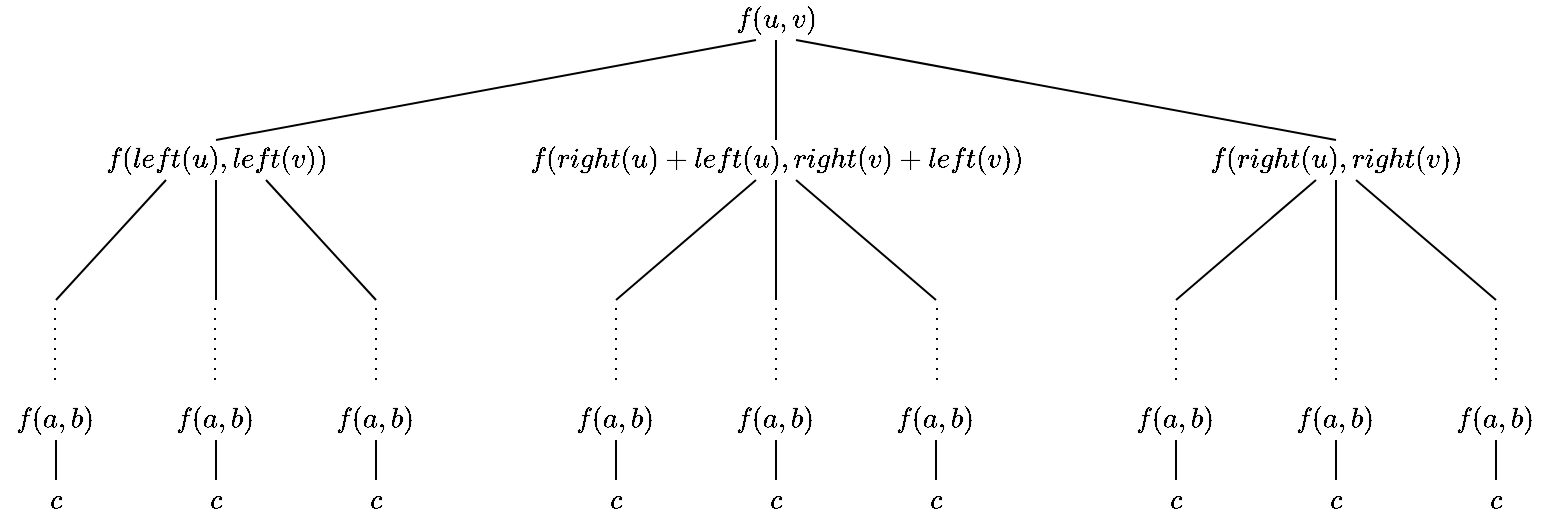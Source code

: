 <mxfile version="13.0.9" type="device"><diagram id="2DJfJL97eZ8lbZc9hb3F" name="Page-1"><mxGraphModel dx="1053" dy="445" grid="1" gridSize="10" guides="1" tooltips="1" connect="1" arrows="1" fold="1" page="1" pageScale="1" pageWidth="827" pageHeight="1169" math="1" shadow="0"><root><mxCell id="0"/><mxCell id="1" parent="0"/><mxCell id="PXcpUXnqfmGvBzkcbcBQ-1" value="$$f(u,v)$$" style="text;html=1;strokeColor=none;fillColor=none;align=center;verticalAlign=middle;whiteSpace=wrap;rounded=0;" parent="1" vertex="1"><mxGeometry x="400" y="130" width="40" height="20" as="geometry"/></mxCell><mxCell id="PXcpUXnqfmGvBzkcbcBQ-2" value="&lt;span style=&quot;font-family: &amp;#34;helvetica&amp;#34; ; font-size: 12px ; font-style: normal ; font-weight: 400 ; letter-spacing: normal ; text-align: center ; text-indent: 0px ; text-transform: none ; word-spacing: 0px ; float: none ; display: inline&quot;&gt;$$f(left(u),left(v))$$&lt;/span&gt;" style="text;html=1;strokeColor=none;fillColor=none;align=center;verticalAlign=middle;whiteSpace=wrap;rounded=0;" parent="1" vertex="1"><mxGeometry x="90" y="200" width="100" height="20" as="geometry"/></mxCell><mxCell id="PXcpUXnqfmGvBzkcbcBQ-6" value="" style="endArrow=none;html=1;exitX=0.5;exitY=0;exitDx=0;exitDy=0;entryX=0.25;entryY=1;entryDx=0;entryDy=0;" parent="1" source="PXcpUXnqfmGvBzkcbcBQ-2" target="PXcpUXnqfmGvBzkcbcBQ-1" edge="1"><mxGeometry width="50" height="50" relative="1" as="geometry"><mxPoint x="280" y="430" as="sourcePoint"/><mxPoint x="270" y="250" as="targetPoint"/></mxGeometry></mxCell><mxCell id="PXcpUXnqfmGvBzkcbcBQ-7" value="$$f(right(u),right(v))$$" style="text;html=1;strokeColor=none;fillColor=none;align=center;verticalAlign=middle;whiteSpace=wrap;rounded=0;" parent="1" vertex="1"><mxGeometry x="680" y="200" width="40" height="20" as="geometry"/></mxCell><mxCell id="PXcpUXnqfmGvBzkcbcBQ-9" value="" style="endArrow=none;html=1;entryX=0.75;entryY=1;entryDx=0;entryDy=0;exitX=0.5;exitY=0;exitDx=0;exitDy=0;" parent="1" source="PXcpUXnqfmGvBzkcbcBQ-7" target="PXcpUXnqfmGvBzkcbcBQ-1" edge="1"><mxGeometry width="50" height="50" relative="1" as="geometry"><mxPoint x="280" y="430" as="sourcePoint"/><mxPoint x="330" y="380" as="targetPoint"/></mxGeometry></mxCell><mxCell id="PXcpUXnqfmGvBzkcbcBQ-15" value="" style="endArrow=none;html=1;entryX=0.25;entryY=1;entryDx=0;entryDy=0;" parent="1" target="PXcpUXnqfmGvBzkcbcBQ-2" edge="1"><mxGeometry width="50" height="50" relative="1" as="geometry"><mxPoint x="60" y="280" as="sourcePoint"/><mxPoint x="330" y="360" as="targetPoint"/></mxGeometry></mxCell><mxCell id="PXcpUXnqfmGvBzkcbcBQ-16" value="" style="endArrow=none;html=1;entryX=0.75;entryY=1;entryDx=0;entryDy=0;" parent="1" target="PXcpUXnqfmGvBzkcbcBQ-2" edge="1"><mxGeometry width="50" height="50" relative="1" as="geometry"><mxPoint x="220" y="280" as="sourcePoint"/><mxPoint x="330" y="360" as="targetPoint"/></mxGeometry></mxCell><mxCell id="PXcpUXnqfmGvBzkcbcBQ-33" value="" style="endArrow=none;dashed=1;html=1;dashPattern=1 4;" parent="1" edge="1"><mxGeometry width="50" height="50" relative="1" as="geometry"><mxPoint x="700" y="320" as="sourcePoint"/><mxPoint x="700" y="280" as="targetPoint"/></mxGeometry></mxCell><mxCell id="PXcpUXnqfmGvBzkcbcBQ-34" value="" style="endArrow=none;dashed=1;html=1;dashPattern=1 4;" parent="1" edge="1"><mxGeometry width="50" height="50" relative="1" as="geometry"><mxPoint x="59.5" y="320" as="sourcePoint"/><mxPoint x="59.5" y="280" as="targetPoint"/></mxGeometry></mxCell><mxCell id="PXcpUXnqfmGvBzkcbcBQ-36" value="" style="endArrow=none;dashed=1;html=1;dashPattern=1 4;" parent="1" edge="1"><mxGeometry width="50" height="50" relative="1" as="geometry"><mxPoint x="139.5" y="320" as="sourcePoint"/><mxPoint x="139.5" y="280" as="targetPoint"/></mxGeometry></mxCell><mxCell id="PXcpUXnqfmGvBzkcbcBQ-38" value="" style="endArrow=none;dashed=1;html=1;dashPattern=1 4;" parent="1" edge="1"><mxGeometry width="50" height="50" relative="1" as="geometry"><mxPoint x="220" y="320" as="sourcePoint"/><mxPoint x="220" y="280" as="targetPoint"/></mxGeometry></mxCell><mxCell id="PXcpUXnqfmGvBzkcbcBQ-41" value="" style="endArrow=none;dashed=1;html=1;dashPattern=1 4;" parent="1" edge="1"><mxGeometry width="50" height="50" relative="1" as="geometry"><mxPoint x="340" y="320" as="sourcePoint"/><mxPoint x="340" y="280" as="targetPoint"/></mxGeometry></mxCell><mxCell id="PXcpUXnqfmGvBzkcbcBQ-43" value="" style="endArrow=none;dashed=1;html=1;dashPattern=1 4;" parent="1" edge="1"><mxGeometry width="50" height="50" relative="1" as="geometry"><mxPoint x="420" y="320" as="sourcePoint"/><mxPoint x="420" y="280" as="targetPoint"/></mxGeometry></mxCell><mxCell id="PXcpUXnqfmGvBzkcbcBQ-45" value="" style="endArrow=none;dashed=1;html=1;dashPattern=1 4;" parent="1" edge="1"><mxGeometry width="50" height="50" relative="1" as="geometry"><mxPoint x="500.5" y="320" as="sourcePoint"/><mxPoint x="500.5" y="280" as="targetPoint"/></mxGeometry></mxCell><mxCell id="PXcpUXnqfmGvBzkcbcBQ-48" value="" style="endArrow=none;dashed=1;html=1;dashPattern=1 4;" parent="1" edge="1"><mxGeometry width="50" height="50" relative="1" as="geometry"><mxPoint x="620" y="320" as="sourcePoint"/><mxPoint x="620" y="280" as="targetPoint"/></mxGeometry></mxCell><mxCell id="PXcpUXnqfmGvBzkcbcBQ-49" value="$$f(right(u)+left(u),right(v)+left(v))$$" style="text;html=1;strokeColor=none;fillColor=none;align=center;verticalAlign=middle;whiteSpace=wrap;rounded=0;" parent="1" vertex="1"><mxGeometry x="400" y="200" width="40" height="20" as="geometry"/></mxCell><mxCell id="PXcpUXnqfmGvBzkcbcBQ-51" value="" style="endArrow=none;html=1;entryX=0.5;entryY=1;entryDx=0;entryDy=0;exitX=0.5;exitY=0;exitDx=0;exitDy=0;" parent="1" source="PXcpUXnqfmGvBzkcbcBQ-49" target="PXcpUXnqfmGvBzkcbcBQ-1" edge="1"><mxGeometry width="50" height="50" relative="1" as="geometry"><mxPoint x="360" y="410" as="sourcePoint"/><mxPoint x="410" y="360" as="targetPoint"/></mxGeometry></mxCell><mxCell id="PXcpUXnqfmGvBzkcbcBQ-54" value="" style="endArrow=none;html=1;entryX=0.5;entryY=1;entryDx=0;entryDy=0;" parent="1" target="PXcpUXnqfmGvBzkcbcBQ-2" edge="1"><mxGeometry width="50" height="50" relative="1" as="geometry"><mxPoint x="140" y="280" as="sourcePoint"/><mxPoint x="140" y="200" as="targetPoint"/></mxGeometry></mxCell><mxCell id="PXcpUXnqfmGvBzkcbcBQ-76" value="" style="endArrow=none;html=1;entryX=0.25;entryY=1;entryDx=0;entryDy=0;" parent="1" target="PXcpUXnqfmGvBzkcbcBQ-7" edge="1"><mxGeometry width="50" height="50" relative="1" as="geometry"><mxPoint x="620" y="280" as="sourcePoint"/><mxPoint x="650" y="230" as="targetPoint"/></mxGeometry></mxCell><mxCell id="PXcpUXnqfmGvBzkcbcBQ-78" value="" style="endArrow=none;html=1;entryX=0.75;entryY=1;entryDx=0;entryDy=0;" parent="1" target="PXcpUXnqfmGvBzkcbcBQ-7" edge="1"><mxGeometry width="50" height="50" relative="1" as="geometry"><mxPoint x="780" y="280" as="sourcePoint"/><mxPoint x="700" y="230" as="targetPoint"/></mxGeometry></mxCell><mxCell id="PXcpUXnqfmGvBzkcbcBQ-80" value="" style="endArrow=none;html=1;entryX=0.5;entryY=1;entryDx=0;entryDy=0;" parent="1" target="PXcpUXnqfmGvBzkcbcBQ-7" edge="1"><mxGeometry width="50" height="50" relative="1" as="geometry"><mxPoint x="700" y="280" as="sourcePoint"/><mxPoint x="660" y="230" as="targetPoint"/></mxGeometry></mxCell><mxCell id="PXcpUXnqfmGvBzkcbcBQ-81" value="$$f(a,b)$$" style="text;html=1;strokeColor=none;fillColor=none;align=center;verticalAlign=middle;whiteSpace=wrap;rounded=0;" parent="1" vertex="1"><mxGeometry x="40" y="330" width="40" height="20" as="geometry"/></mxCell><mxCell id="PXcpUXnqfmGvBzkcbcBQ-83" value="$$f(a,b)$$" style="text;html=1;strokeColor=none;fillColor=none;align=center;verticalAlign=middle;whiteSpace=wrap;rounded=0;" parent="1" vertex="1"><mxGeometry x="120" y="330" width="40" height="20" as="geometry"/></mxCell><mxCell id="PXcpUXnqfmGvBzkcbcBQ-85" value="$$f(a,b)$$" style="text;html=1;strokeColor=none;fillColor=none;align=center;verticalAlign=middle;whiteSpace=wrap;rounded=0;" parent="1" vertex="1"><mxGeometry x="200" y="330" width="40" height="20" as="geometry"/></mxCell><mxCell id="PXcpUXnqfmGvBzkcbcBQ-87" value="$$f(a,b)$$" style="text;html=1;strokeColor=none;fillColor=none;align=center;verticalAlign=middle;whiteSpace=wrap;rounded=0;" parent="1" vertex="1"><mxGeometry x="320" y="330" width="40" height="20" as="geometry"/></mxCell><mxCell id="PXcpUXnqfmGvBzkcbcBQ-93" value="$$f(a,b)$$" style="text;html=1;strokeColor=none;fillColor=none;align=center;verticalAlign=middle;whiteSpace=wrap;rounded=0;" parent="1" vertex="1"><mxGeometry x="480" y="330" width="40" height="20" as="geometry"/></mxCell><mxCell id="PXcpUXnqfmGvBzkcbcBQ-95" value="$$f(a,b)$$" style="text;html=1;strokeColor=none;fillColor=none;align=center;verticalAlign=middle;whiteSpace=wrap;rounded=0;" parent="1" vertex="1"><mxGeometry x="600" y="330" width="40" height="20" as="geometry"/></mxCell><mxCell id="PXcpUXnqfmGvBzkcbcBQ-96" value="$$f(a,b)$$" style="text;html=1;strokeColor=none;fillColor=none;align=center;verticalAlign=middle;whiteSpace=wrap;rounded=0;" parent="1" vertex="1"><mxGeometry x="680" y="330" width="40" height="20" as="geometry"/></mxCell><mxCell id="PXcpUXnqfmGvBzkcbcBQ-98" value="$$c$$" style="text;html=1;strokeColor=none;fillColor=none;align=center;verticalAlign=middle;whiteSpace=wrap;rounded=0;" parent="1" vertex="1"><mxGeometry x="40" y="370" width="40" height="20" as="geometry"/></mxCell><mxCell id="PXcpUXnqfmGvBzkcbcBQ-99" value="" style="endArrow=none;html=1;entryX=0.5;entryY=1;entryDx=0;entryDy=0;exitX=0.5;exitY=0;exitDx=0;exitDy=0;" parent="1" source="PXcpUXnqfmGvBzkcbcBQ-98" target="PXcpUXnqfmGvBzkcbcBQ-81" edge="1"><mxGeometry width="50" height="50" relative="1" as="geometry"><mxPoint x="370" y="400" as="sourcePoint"/><mxPoint x="420" y="350" as="targetPoint"/></mxGeometry></mxCell><mxCell id="PXcpUXnqfmGvBzkcbcBQ-102" value="$$c$$" style="text;html=1;strokeColor=none;fillColor=none;align=center;verticalAlign=middle;whiteSpace=wrap;rounded=0;" parent="1" vertex="1"><mxGeometry x="120" y="370" width="40" height="20" as="geometry"/></mxCell><mxCell id="PXcpUXnqfmGvBzkcbcBQ-103" value="" style="endArrow=none;html=1;entryX=0.5;entryY=1;entryDx=0;entryDy=0;exitX=0.5;exitY=0;exitDx=0;exitDy=0;" parent="1" source="PXcpUXnqfmGvBzkcbcBQ-102" edge="1"><mxGeometry width="50" height="50" relative="1" as="geometry"><mxPoint x="450" y="400" as="sourcePoint"/><mxPoint x="140" y="350" as="targetPoint"/></mxGeometry></mxCell><mxCell id="PXcpUXnqfmGvBzkcbcBQ-106" value="$$c$$" style="text;html=1;strokeColor=none;fillColor=none;align=center;verticalAlign=middle;whiteSpace=wrap;rounded=0;" parent="1" vertex="1"><mxGeometry x="200" y="370" width="40" height="20" as="geometry"/></mxCell><mxCell id="PXcpUXnqfmGvBzkcbcBQ-107" value="" style="endArrow=none;html=1;entryX=0.5;entryY=1;entryDx=0;entryDy=0;exitX=0.5;exitY=0;exitDx=0;exitDy=0;" parent="1" source="PXcpUXnqfmGvBzkcbcBQ-106" edge="1"><mxGeometry width="50" height="50" relative="1" as="geometry"><mxPoint x="530" y="400" as="sourcePoint"/><mxPoint x="220" y="350" as="targetPoint"/></mxGeometry></mxCell><mxCell id="PXcpUXnqfmGvBzkcbcBQ-110" value="$$c$$" style="text;html=1;strokeColor=none;fillColor=none;align=center;verticalAlign=middle;whiteSpace=wrap;rounded=0;" parent="1" vertex="1"><mxGeometry x="320" y="370" width="40" height="20" as="geometry"/></mxCell><mxCell id="PXcpUXnqfmGvBzkcbcBQ-111" value="" style="endArrow=none;html=1;entryX=0.5;entryY=1;entryDx=0;entryDy=0;" parent="1" target="PXcpUXnqfmGvBzkcbcBQ-87" edge="1"><mxGeometry width="50" height="50" relative="1" as="geometry"><mxPoint x="340" y="370" as="sourcePoint"/><mxPoint x="300" y="350" as="targetPoint"/></mxGeometry></mxCell><mxCell id="PXcpUXnqfmGvBzkcbcBQ-122" value="$$c$$" style="text;html=1;strokeColor=none;fillColor=none;align=center;verticalAlign=middle;whiteSpace=wrap;rounded=0;" parent="1" vertex="1"><mxGeometry x="480" y="370" width="40" height="20" as="geometry"/></mxCell><mxCell id="PXcpUXnqfmGvBzkcbcBQ-123" value="" style="endArrow=none;html=1;entryX=0.5;entryY=1;entryDx=0;entryDy=0;" parent="1" target="PXcpUXnqfmGvBzkcbcBQ-93" edge="1"><mxGeometry width="50" height="50" relative="1" as="geometry"><mxPoint x="500" y="370" as="sourcePoint"/><mxPoint x="540" y="350" as="targetPoint"/></mxGeometry></mxCell><mxCell id="PXcpUXnqfmGvBzkcbcBQ-126" value="$$c$$" style="text;html=1;strokeColor=none;fillColor=none;align=center;verticalAlign=middle;whiteSpace=wrap;rounded=0;" parent="1" vertex="1"><mxGeometry x="600" y="370" width="40" height="20" as="geometry"/></mxCell><mxCell id="PXcpUXnqfmGvBzkcbcBQ-127" value="" style="endArrow=none;html=1;entryX=0.5;entryY=1;entryDx=0;entryDy=0;exitX=0.5;exitY=0;exitDx=0;exitDy=0;" parent="1" source="PXcpUXnqfmGvBzkcbcBQ-126" edge="1"><mxGeometry width="50" height="50" relative="1" as="geometry"><mxPoint x="930" y="400" as="sourcePoint"/><mxPoint x="620" y="350" as="targetPoint"/></mxGeometry></mxCell><mxCell id="PXcpUXnqfmGvBzkcbcBQ-130" value="$$c$$" style="text;html=1;strokeColor=none;fillColor=none;align=center;verticalAlign=middle;whiteSpace=wrap;rounded=0;" parent="1" vertex="1"><mxGeometry x="680" y="370" width="40" height="20" as="geometry"/></mxCell><mxCell id="PXcpUXnqfmGvBzkcbcBQ-131" value="" style="endArrow=none;html=1;entryX=0.5;entryY=1;entryDx=0;entryDy=0;exitX=0.5;exitY=0;exitDx=0;exitDy=0;" parent="1" source="PXcpUXnqfmGvBzkcbcBQ-130" edge="1"><mxGeometry width="50" height="50" relative="1" as="geometry"><mxPoint x="1010" y="400" as="sourcePoint"/><mxPoint x="700" y="350" as="targetPoint"/></mxGeometry></mxCell><mxCell id="PXcpUXnqfmGvBzkcbcBQ-133" value="" style="endArrow=none;dashed=1;html=1;dashPattern=1 4;" parent="1" edge="1"><mxGeometry width="50" height="50" relative="1" as="geometry"><mxPoint x="780" y="320" as="sourcePoint"/><mxPoint x="780" y="280" as="targetPoint"/></mxGeometry></mxCell><mxCell id="PXcpUXnqfmGvBzkcbcBQ-135" value="$$f(a,b)$$" style="text;html=1;strokeColor=none;fillColor=none;align=center;verticalAlign=middle;whiteSpace=wrap;rounded=0;" parent="1" vertex="1"><mxGeometry x="760" y="330" width="40" height="20" as="geometry"/></mxCell><mxCell id="PXcpUXnqfmGvBzkcbcBQ-138" value="$$c$$" style="text;html=1;strokeColor=none;fillColor=none;align=center;verticalAlign=middle;whiteSpace=wrap;rounded=0;" parent="1" vertex="1"><mxGeometry x="760" y="370" width="40" height="20" as="geometry"/></mxCell><mxCell id="PXcpUXnqfmGvBzkcbcBQ-139" value="" style="endArrow=none;html=1;entryX=0.5;entryY=1;entryDx=0;entryDy=0;exitX=0.5;exitY=0;exitDx=0;exitDy=0;" parent="1" source="PXcpUXnqfmGvBzkcbcBQ-138" edge="1"><mxGeometry width="50" height="50" relative="1" as="geometry"><mxPoint x="1090" y="400" as="sourcePoint"/><mxPoint x="780" y="350" as="targetPoint"/></mxGeometry></mxCell><mxCell id="h-uRvQlNNNGLqBM10ZsH-25" value="" style="endArrow=none;html=1;entryX=0.75;entryY=1;entryDx=0;entryDy=0;" parent="1" target="PXcpUXnqfmGvBzkcbcBQ-49" edge="1"><mxGeometry width="50" height="50" relative="1" as="geometry"><mxPoint x="500" y="280" as="sourcePoint"/><mxPoint x="700" y="230" as="targetPoint"/></mxGeometry></mxCell><mxCell id="h-uRvQlNNNGLqBM10ZsH-26" value="" style="endArrow=none;html=1;entryX=0.5;entryY=1;entryDx=0;entryDy=0;" parent="1" target="PXcpUXnqfmGvBzkcbcBQ-49" edge="1"><mxGeometry width="50" height="50" relative="1" as="geometry"><mxPoint x="420" y="280" as="sourcePoint"/><mxPoint x="710" y="240" as="targetPoint"/></mxGeometry></mxCell><mxCell id="h-uRvQlNNNGLqBM10ZsH-27" value="" style="endArrow=none;html=1;entryX=0.25;entryY=1;entryDx=0;entryDy=0;" parent="1" target="PXcpUXnqfmGvBzkcbcBQ-49" edge="1"><mxGeometry width="50" height="50" relative="1" as="geometry"><mxPoint x="340" y="280" as="sourcePoint"/><mxPoint x="440" y="230" as="targetPoint"/></mxGeometry></mxCell><mxCell id="h-uRvQlNNNGLqBM10ZsH-31" value="$$f(a,b)$$" style="text;html=1;strokeColor=none;fillColor=none;align=center;verticalAlign=middle;whiteSpace=wrap;rounded=0;" parent="1" vertex="1"><mxGeometry x="400" y="330" width="40" height="20" as="geometry"/></mxCell><mxCell id="h-uRvQlNNNGLqBM10ZsH-33" value="" style="endArrow=none;html=1;entryX=0.5;entryY=1;entryDx=0;entryDy=0;" parent="1" target="h-uRvQlNNNGLqBM10ZsH-31" edge="1"><mxGeometry width="50" height="50" relative="1" as="geometry"><mxPoint x="420" y="370" as="sourcePoint"/><mxPoint x="510" y="360" as="targetPoint"/></mxGeometry></mxCell><mxCell id="h-uRvQlNNNGLqBM10ZsH-34" value="$$c$$" style="text;html=1;strokeColor=none;fillColor=none;align=center;verticalAlign=middle;whiteSpace=wrap;rounded=0;" parent="1" vertex="1"><mxGeometry x="400" y="370" width="40" height="20" as="geometry"/></mxCell></root></mxGraphModel></diagram></mxfile>